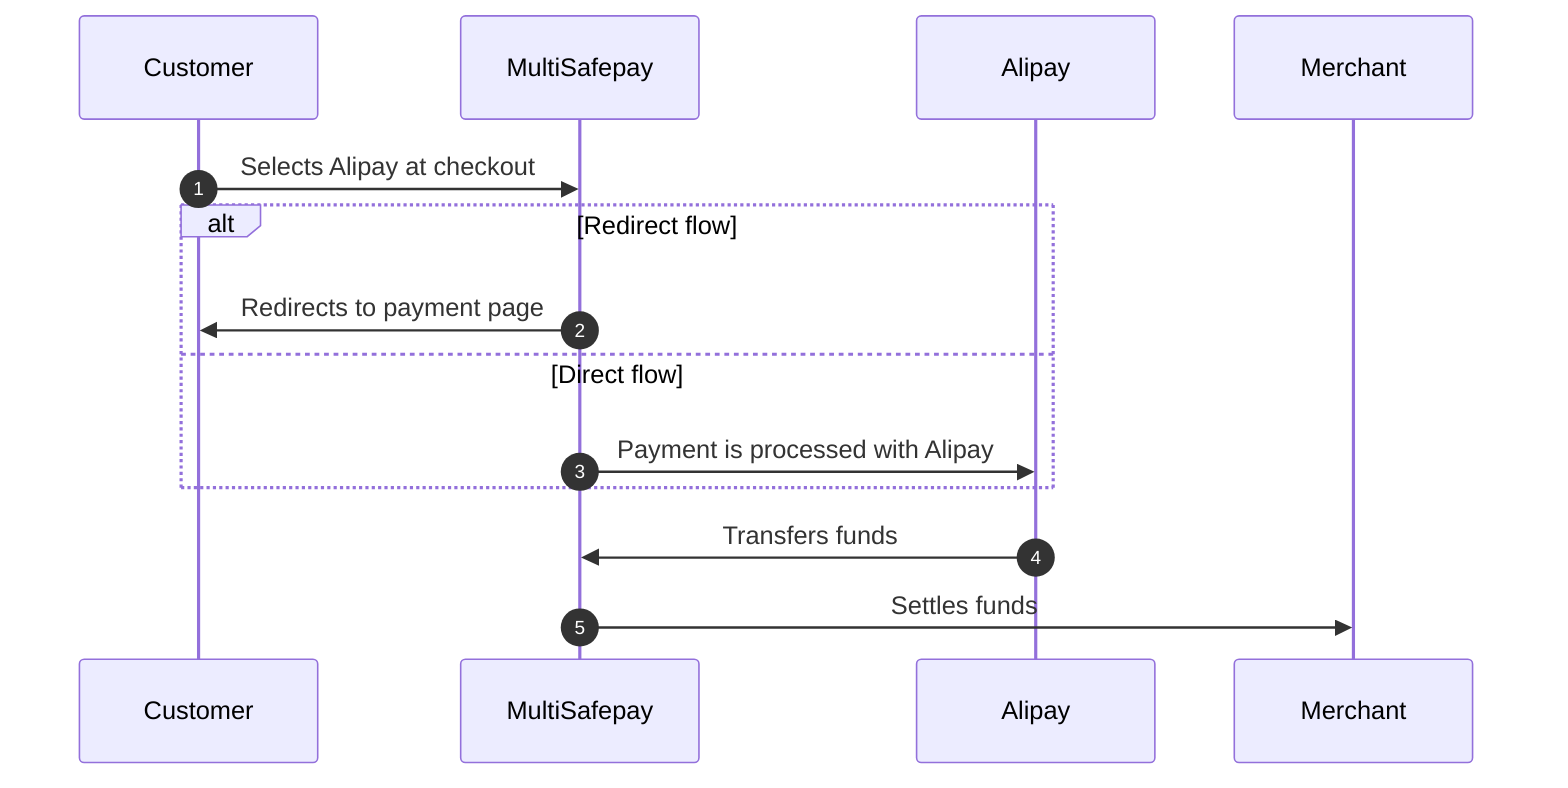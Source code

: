 sequenceDiagram
    autonumber
    participant C as Customer
    participant Mu as MultiSafepay
    participant A as Alipay
    participant Me as Merchant

    C->>Mu: Selects Alipay at checkout
    alt Redirect flow
    Mu->>C: Redirects to payment page
    else Direct flow
    Mu->>A: Payment is processed with Alipay
    end
    A->>Mu: Transfers funds 
    Mu->>Me: Settles funds